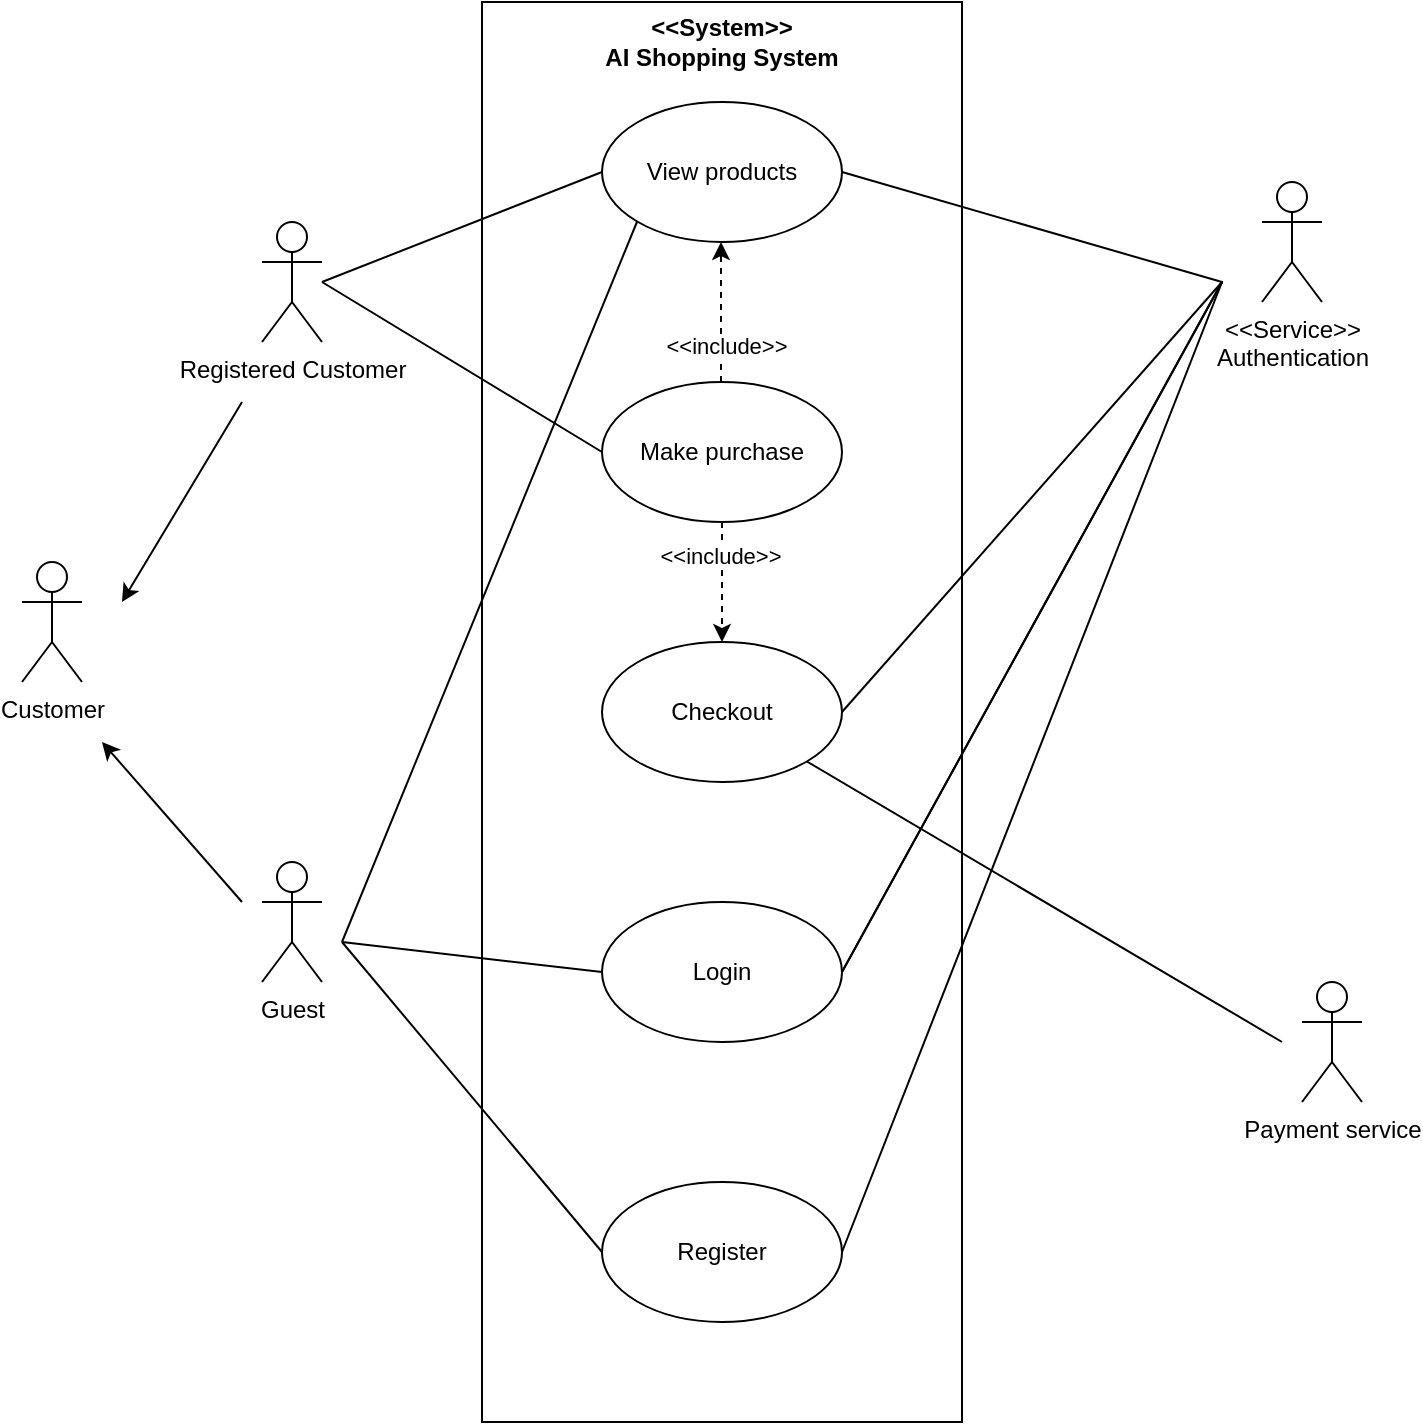 <mxfile version="14.7.6" type="device" pages="3"><diagram id="XIHofxnIhaHgbKE-RrXd" name="Page-1"><mxGraphModel dx="1102" dy="652" grid="1" gridSize="10" guides="1" tooltips="1" connect="1" arrows="1" fold="1" page="1" pageScale="1" pageWidth="850" pageHeight="1100" math="0" shadow="0"><root><mxCell id="0"/><mxCell id="1" parent="0"/><mxCell id="of0Ar-fBITB4I0OJ_YTU-1" value="Customer" style="shape=umlActor;verticalLabelPosition=bottom;verticalAlign=top;html=1;outlineConnect=0;" vertex="1" parent="1"><mxGeometry x="90" y="460" width="30" height="60" as="geometry"/></mxCell><mxCell id="of0Ar-fBITB4I0OJ_YTU-2" value="Registered Customer" style="shape=umlActor;verticalLabelPosition=bottom;verticalAlign=top;html=1;outlineConnect=0;" vertex="1" parent="1"><mxGeometry x="210" y="290" width="30" height="60" as="geometry"/></mxCell><mxCell id="of0Ar-fBITB4I0OJ_YTU-3" value="Guest" style="shape=umlActor;verticalLabelPosition=bottom;verticalAlign=top;html=1;outlineConnect=0;" vertex="1" parent="1"><mxGeometry x="210" y="610" width="30" height="60" as="geometry"/></mxCell><mxCell id="of0Ar-fBITB4I0OJ_YTU-6" value="" style="rounded=0;whiteSpace=wrap;html=1;" vertex="1" parent="1"><mxGeometry x="320" y="180" width="240" height="710" as="geometry"/></mxCell><mxCell id="of0Ar-fBITB4I0OJ_YTU-7" value="&amp;lt;&amp;lt;System&amp;gt;&amp;gt;&lt;br&gt;AI Shopping System" style="text;html=1;strokeColor=none;fillColor=none;align=center;verticalAlign=middle;whiteSpace=wrap;rounded=0;fontStyle=1" vertex="1" parent="1"><mxGeometry x="380" y="190" width="120" height="20" as="geometry"/></mxCell><mxCell id="of0Ar-fBITB4I0OJ_YTU-8" value="View products" style="ellipse;whiteSpace=wrap;html=1;" vertex="1" parent="1"><mxGeometry x="380" y="230" width="120" height="70" as="geometry"/></mxCell><mxCell id="of0Ar-fBITB4I0OJ_YTU-9" value="Make purchase&lt;span style=&quot;color: rgba(0 , 0 , 0 , 0) ; font-family: monospace ; font-size: 0px&quot;&gt;%3CmxGraphModel%3E%3Croot%3E%3CmxCell%20id%3D%220%22%2F%3E%3CmxCell%20id%3D%221%22%20parent%3D%220%22%2F%3E%3CmxCell%20id%3D%222%22%20value%3D%22View%20products%22%20style%3D%22ellipse%3BwhiteSpace%3Dwrap%3Bhtml%3D1%3B%22%20vertex%3D%221%22%20parent%3D%221%22%3E%3CmxGeometry%20x%3D%22320%22%20y%3D%22110%22%20width%3D%22120%22%20height%3D%2270%22%20as%3D%22geometry%22%2F%3E%3C%2FmxCell%3E%3C%2Froot%3E%3C%2FmxGraphModel%3E&lt;/span&gt;" style="ellipse;whiteSpace=wrap;html=1;" vertex="1" parent="1"><mxGeometry x="380" y="370" width="120" height="70" as="geometry"/></mxCell><mxCell id="of0Ar-fBITB4I0OJ_YTU-10" value="Checkout" style="ellipse;whiteSpace=wrap;html=1;" vertex="1" parent="1"><mxGeometry x="380" y="500" width="120" height="70" as="geometry"/></mxCell><mxCell id="of0Ar-fBITB4I0OJ_YTU-11" value="Login" style="ellipse;whiteSpace=wrap;html=1;" vertex="1" parent="1"><mxGeometry x="380" y="630" width="120" height="70" as="geometry"/></mxCell><mxCell id="of0Ar-fBITB4I0OJ_YTU-12" value="Register" style="ellipse;whiteSpace=wrap;html=1;" vertex="1" parent="1"><mxGeometry x="380" y="770" width="120" height="70" as="geometry"/></mxCell><mxCell id="of0Ar-fBITB4I0OJ_YTU-14" value="&amp;lt;&amp;lt;Service&amp;gt;&amp;gt;&lt;br&gt;Authentication" style="shape=umlActor;verticalLabelPosition=bottom;verticalAlign=top;html=1;outlineConnect=0;" vertex="1" parent="1"><mxGeometry x="710" y="270" width="30" height="60" as="geometry"/></mxCell><mxCell id="of0Ar-fBITB4I0OJ_YTU-15" value="Payment service" style="shape=umlActor;verticalLabelPosition=bottom;verticalAlign=top;html=1;outlineConnect=0;" vertex="1" parent="1"><mxGeometry x="730" y="670" width="30" height="60" as="geometry"/></mxCell><mxCell id="of0Ar-fBITB4I0OJ_YTU-20" value="" style="endArrow=none;html=1;entryX=0;entryY=0.5;entryDx=0;entryDy=0;" edge="1" parent="1" target="of0Ar-fBITB4I0OJ_YTU-9"><mxGeometry width="50" height="50" relative="1" as="geometry"><mxPoint x="240" y="320" as="sourcePoint"/><mxPoint x="370" y="270" as="targetPoint"/></mxGeometry></mxCell><mxCell id="of0Ar-fBITB4I0OJ_YTU-21" value="" style="endArrow=none;html=1;entryX=0;entryY=0.5;entryDx=0;entryDy=0;" edge="1" parent="1" target="of0Ar-fBITB4I0OJ_YTU-8"><mxGeometry width="50" height="50" relative="1" as="geometry"><mxPoint x="240" y="320" as="sourcePoint"/><mxPoint x="380" y="410" as="targetPoint"/></mxGeometry></mxCell><mxCell id="of0Ar-fBITB4I0OJ_YTU-23" value="" style="endArrow=none;html=1;entryX=0;entryY=0.5;entryDx=0;entryDy=0;" edge="1" parent="1" target="of0Ar-fBITB4I0OJ_YTU-12"><mxGeometry width="50" height="50" relative="1" as="geometry"><mxPoint x="250" y="650" as="sourcePoint"/><mxPoint x="390" y="735" as="targetPoint"/></mxGeometry></mxCell><mxCell id="of0Ar-fBITB4I0OJ_YTU-24" value="" style="endArrow=none;html=1;entryX=0;entryY=1;entryDx=0;entryDy=0;" edge="1" parent="1" target="of0Ar-fBITB4I0OJ_YTU-8"><mxGeometry width="50" height="50" relative="1" as="geometry"><mxPoint x="250" y="650" as="sourcePoint"/><mxPoint x="390" y="595" as="targetPoint"/></mxGeometry></mxCell><mxCell id="of0Ar-fBITB4I0OJ_YTU-25" value="" style="endArrow=classic;html=1;" edge="1" parent="1"><mxGeometry width="50" height="50" relative="1" as="geometry"><mxPoint x="200" y="630" as="sourcePoint"/><mxPoint x="130" y="550" as="targetPoint"/></mxGeometry></mxCell><mxCell id="of0Ar-fBITB4I0OJ_YTU-26" value="" style="endArrow=classic;html=1;" edge="1" parent="1"><mxGeometry width="50" height="50" relative="1" as="geometry"><mxPoint x="200" y="380" as="sourcePoint"/><mxPoint x="140" y="480" as="targetPoint"/></mxGeometry></mxCell><mxCell id="of0Ar-fBITB4I0OJ_YTU-27" value="" style="endArrow=classic;html=1;dashed=1;" edge="1" parent="1"><mxGeometry width="50" height="50" relative="1" as="geometry"><mxPoint x="439.5" y="370" as="sourcePoint"/><mxPoint x="439.5" y="300" as="targetPoint"/></mxGeometry></mxCell><mxCell id="of0Ar-fBITB4I0OJ_YTU-30" value="&amp;lt;&amp;lt;include&amp;gt;&amp;gt;" style="edgeLabel;html=1;align=center;verticalAlign=middle;resizable=0;points=[];" vertex="1" connectable="0" parent="of0Ar-fBITB4I0OJ_YTU-27"><mxGeometry x="-0.486" y="-1" relative="1" as="geometry"><mxPoint x="1" as="offset"/></mxGeometry></mxCell><mxCell id="of0Ar-fBITB4I0OJ_YTU-28" value="" style="endArrow=classic;html=1;dashed=1;entryX=0.5;entryY=0;entryDx=0;entryDy=0;exitX=0.5;exitY=1;exitDx=0;exitDy=0;" edge="1" parent="1" source="of0Ar-fBITB4I0OJ_YTU-9" target="of0Ar-fBITB4I0OJ_YTU-10"><mxGeometry width="50" height="50" relative="1" as="geometry"><mxPoint x="570" y="480" as="sourcePoint"/><mxPoint x="439.5" y="440" as="targetPoint"/></mxGeometry></mxCell><mxCell id="of0Ar-fBITB4I0OJ_YTU-31" value="&amp;lt;&amp;lt;include&amp;gt;&amp;gt;" style="edgeLabel;html=1;align=center;verticalAlign=middle;resizable=0;points=[];" vertex="1" connectable="0" parent="of0Ar-fBITB4I0OJ_YTU-28"><mxGeometry x="-0.433" y="-1" relative="1" as="geometry"><mxPoint as="offset"/></mxGeometry></mxCell><mxCell id="of0Ar-fBITB4I0OJ_YTU-29" value="" style="endArrow=none;html=1;entryX=0;entryY=0.5;entryDx=0;entryDy=0;" edge="1" parent="1" target="of0Ar-fBITB4I0OJ_YTU-11"><mxGeometry width="50" height="50" relative="1" as="geometry"><mxPoint x="250" y="650" as="sourcePoint"/><mxPoint x="380" y="805" as="targetPoint"/></mxGeometry></mxCell><mxCell id="of0Ar-fBITB4I0OJ_YTU-32" value="" style="endArrow=none;html=1;entryX=1;entryY=0.5;entryDx=0;entryDy=0;" edge="1" parent="1" target="of0Ar-fBITB4I0OJ_YTU-10"><mxGeometry width="50" height="50" relative="1" as="geometry"><mxPoint x="690" y="320" as="sourcePoint"/><mxPoint x="750" y="400" as="targetPoint"/></mxGeometry></mxCell><mxCell id="of0Ar-fBITB4I0OJ_YTU-33" value="" style="endArrow=none;html=1;entryX=1;entryY=0.5;entryDx=0;entryDy=0;" edge="1" parent="1" target="of0Ar-fBITB4I0OJ_YTU-8"><mxGeometry width="50" height="50" relative="1" as="geometry"><mxPoint x="690" y="320" as="sourcePoint"/><mxPoint x="750" y="260" as="targetPoint"/></mxGeometry></mxCell><mxCell id="of0Ar-fBITB4I0OJ_YTU-39" value="" style="endArrow=none;html=1;entryX=1;entryY=0.5;entryDx=0;entryDy=0;" edge="1" parent="1" target="of0Ar-fBITB4I0OJ_YTU-12"><mxGeometry width="50" height="50" relative="1" as="geometry"><mxPoint x="690" y="320" as="sourcePoint"/><mxPoint x="502" y="800" as="targetPoint"/></mxGeometry></mxCell><mxCell id="of0Ar-fBITB4I0OJ_YTU-40" value="" style="endArrow=none;html=1;entryX=1;entryY=0.5;entryDx=0;entryDy=0;" edge="1" parent="1" target="of0Ar-fBITB4I0OJ_YTU-11"><mxGeometry width="50" height="50" relative="1" as="geometry"><mxPoint x="690" y="320" as="sourcePoint"/><mxPoint x="510" y="275" as="targetPoint"/></mxGeometry></mxCell><mxCell id="of0Ar-fBITB4I0OJ_YTU-41" value="" style="endArrow=none;html=1;entryX=1;entryY=0.5;entryDx=0;entryDy=0;sketch=1;" edge="1" parent="1" target="of0Ar-fBITB4I0OJ_YTU-11"><mxGeometry width="50" height="50" relative="1" as="geometry"><mxPoint x="690" y="320" as="sourcePoint"/><mxPoint x="500" y="665" as="targetPoint"/></mxGeometry></mxCell><mxCell id="of0Ar-fBITB4I0OJ_YTU-45" value="" style="endArrow=none;html=1;entryX=1;entryY=1;entryDx=0;entryDy=0;" edge="1" parent="1" target="of0Ar-fBITB4I0OJ_YTU-10"><mxGeometry width="50" height="50" relative="1" as="geometry"><mxPoint x="720" y="700" as="sourcePoint"/><mxPoint x="540" y="747.5" as="targetPoint"/></mxGeometry></mxCell></root></mxGraphModel></diagram><diagram id="aL7OEQZQMRejnt9xXRhB" name="Page-2"><mxGraphModel dx="1102" dy="652" grid="1" gridSize="10" guides="1" tooltips="1" connect="1" arrows="1" fold="1" page="1" pageScale="1" pageWidth="850" pageHeight="1100" math="0" shadow="0"><root><mxCell id="tbr6S7BTtVjVN9hJS3FQ-0"/><mxCell id="tbr6S7BTtVjVN9hJS3FQ-1" parent="tbr6S7BTtVjVN9hJS3FQ-0"/><mxCell id="Z1eYXlsBDdqsS639eqMR-0" value="View Products" style="ellipse;whiteSpace=wrap;html=1;" vertex="1" parent="tbr6S7BTtVjVN9hJS3FQ-1"><mxGeometry x="90" y="530" width="120" height="80" as="geometry"/></mxCell><mxCell id="Z1eYXlsBDdqsS639eqMR-7" style="edgeStyle=none;rounded=0;sketch=1;orthogonalLoop=1;jettySize=auto;html=1;endArrow=classic;endFill=1;exitX=0.017;exitY=0.6;exitDx=0;exitDy=0;exitPerimeter=0;dashed=1;startArrow=none;startFill=0;" edge="1" parent="tbr6S7BTtVjVN9hJS3FQ-1" source="Z1eYXlsBDdqsS639eqMR-1" target="Z1eYXlsBDdqsS639eqMR-0"><mxGeometry relative="1" as="geometry"/></mxCell><mxCell id="Z1eYXlsBDdqsS639eqMR-1" value="View Product Descriptions" style="ellipse;whiteSpace=wrap;html=1;" vertex="1" parent="tbr6S7BTtVjVN9hJS3FQ-1"><mxGeometry x="320" y="250" width="120" height="80" as="geometry"/></mxCell><mxCell id="Z1eYXlsBDdqsS639eqMR-8" style="edgeStyle=none;rounded=0;sketch=1;orthogonalLoop=1;jettySize=auto;html=1;dashed=1;startArrow=none;startFill=0;endArrow=classic;endFill=1;" edge="1" parent="tbr6S7BTtVjVN9hJS3FQ-1" source="Z1eYXlsBDdqsS639eqMR-2" target="Z1eYXlsBDdqsS639eqMR-0"><mxGeometry relative="1" as="geometry"/></mxCell><mxCell id="Z1eYXlsBDdqsS639eqMR-2" value="Browse Products" style="ellipse;whiteSpace=wrap;html=1;" vertex="1" parent="tbr6S7BTtVjVN9hJS3FQ-1"><mxGeometry x="320" y="390" width="120" height="80" as="geometry"/></mxCell><mxCell id="Z1eYXlsBDdqsS639eqMR-11" style="edgeStyle=none;rounded=0;sketch=1;orthogonalLoop=1;jettySize=auto;html=1;dashed=1;startArrow=none;startFill=0;endArrow=classic;endFill=1;" edge="1" parent="tbr6S7BTtVjVN9hJS3FQ-1" source="Z1eYXlsBDdqsS639eqMR-3" target="Z1eYXlsBDdqsS639eqMR-0"><mxGeometry relative="1" as="geometry"><mxPoint x="192" y="573" as="targetPoint"/></mxGeometry></mxCell><mxCell id="Z1eYXlsBDdqsS639eqMR-18" style="edgeStyle=none;rounded=0;sketch=1;orthogonalLoop=1;jettySize=auto;html=1;entryX=0;entryY=0;entryDx=0;entryDy=0;dashed=1;startArrow=none;startFill=0;endArrow=classic;endFill=1;exitX=1.008;exitY=0.625;exitDx=0;exitDy=0;exitPerimeter=0;" edge="1" parent="tbr6S7BTtVjVN9hJS3FQ-1" source="Z1eYXlsBDdqsS639eqMR-3" target="Z1eYXlsBDdqsS639eqMR-6"><mxGeometry relative="1" as="geometry"/></mxCell><mxCell id="Z1eYXlsBDdqsS639eqMR-3" value="View Recommended Products" style="ellipse;whiteSpace=wrap;html=1;" vertex="1" parent="tbr6S7BTtVjVN9hJS3FQ-1"><mxGeometry x="330" y="530" width="120" height="80" as="geometry"/></mxCell><mxCell id="Z1eYXlsBDdqsS639eqMR-15" style="edgeStyle=none;rounded=0;sketch=1;orthogonalLoop=1;jettySize=auto;html=1;entryX=1;entryY=1;entryDx=0;entryDy=0;dashed=1;startArrow=none;startFill=0;endArrow=classic;endFill=1;" edge="1" parent="tbr6S7BTtVjVN9hJS3FQ-1" source="Z1eYXlsBDdqsS639eqMR-4" target="Z1eYXlsBDdqsS639eqMR-0"><mxGeometry relative="1" as="geometry"/></mxCell><mxCell id="Z1eYXlsBDdqsS639eqMR-24" style="edgeStyle=none;rounded=0;sketch=1;orthogonalLoop=1;jettySize=auto;html=1;entryX=0;entryY=0.5;entryDx=0;entryDy=0;dashed=1;startArrow=none;startFill=0;endArrow=classic;endFill=1;" edge="1" parent="tbr6S7BTtVjVN9hJS3FQ-1" source="Z1eYXlsBDdqsS639eqMR-4" target="Z1eYXlsBDdqsS639eqMR-6"><mxGeometry relative="1" as="geometry"/></mxCell><mxCell id="Z1eYXlsBDdqsS639eqMR-4" value="Add product to cart" style="ellipse;whiteSpace=wrap;html=1;" vertex="1" parent="tbr6S7BTtVjVN9hJS3FQ-1"><mxGeometry x="320" y="670" width="120" height="80" as="geometry"/></mxCell><mxCell id="Z1eYXlsBDdqsS639eqMR-16" style="edgeStyle=none;rounded=0;sketch=1;orthogonalLoop=1;jettySize=auto;html=1;entryX=0.567;entryY=1.013;entryDx=0;entryDy=0;entryPerimeter=0;dashed=1;startArrow=none;startFill=0;endArrow=classic;endFill=1;exitX=0;exitY=0.5;exitDx=0;exitDy=0;" edge="1" parent="tbr6S7BTtVjVN9hJS3FQ-1" source="Z1eYXlsBDdqsS639eqMR-5" target="Z1eYXlsBDdqsS639eqMR-0"><mxGeometry relative="1" as="geometry"/></mxCell><mxCell id="Z1eYXlsBDdqsS639eqMR-22" style="edgeStyle=none;rounded=0;sketch=1;orthogonalLoop=1;jettySize=auto;html=1;entryX=0;entryY=1;entryDx=0;entryDy=0;dashed=1;startArrow=none;startFill=0;endArrow=classic;endFill=1;exitX=1;exitY=0.5;exitDx=0;exitDy=0;" edge="1" parent="tbr6S7BTtVjVN9hJS3FQ-1" source="Z1eYXlsBDdqsS639eqMR-5" target="Z1eYXlsBDdqsS639eqMR-6"><mxGeometry relative="1" as="geometry"/></mxCell><mxCell id="Z1eYXlsBDdqsS639eqMR-5" value="Add product to wishlist" style="ellipse;whiteSpace=wrap;html=1;" vertex="1" parent="tbr6S7BTtVjVN9hJS3FQ-1"><mxGeometry x="320" y="830" width="120" height="80" as="geometry"/></mxCell><mxCell id="Z1eYXlsBDdqsS639eqMR-6" value="Customer Authentication" style="ellipse;whiteSpace=wrap;html=1;" vertex="1" parent="tbr6S7BTtVjVN9hJS3FQ-1"><mxGeometry x="620" y="670" width="120" height="80" as="geometry"/></mxCell><mxCell id="Z1eYXlsBDdqsS639eqMR-9" value="&amp;lt;&amp;lt;extend&amp;gt;&amp;gt;" style="text;html=1;align=center;verticalAlign=middle;resizable=0;points=[];autosize=1;strokeColor=none;" vertex="1" parent="tbr6S7BTtVjVN9hJS3FQ-1"><mxGeometry x="180" y="370" width="80" height="20" as="geometry"/></mxCell><mxCell id="Z1eYXlsBDdqsS639eqMR-10" value="&amp;lt;&amp;lt;extend&amp;gt;&amp;gt;" style="text;html=1;align=center;verticalAlign=middle;resizable=0;points=[];autosize=1;strokeColor=none;" vertex="1" parent="tbr6S7BTtVjVN9hJS3FQ-1"><mxGeometry x="260" y="500" width="80" height="20" as="geometry"/></mxCell><mxCell id="Z1eYXlsBDdqsS639eqMR-12" value="&amp;lt;&amp;lt;extend&amp;gt;&amp;gt;" style="text;html=1;align=center;verticalAlign=middle;resizable=0;points=[];autosize=1;strokeColor=none;" vertex="1" parent="tbr6S7BTtVjVN9hJS3FQ-1"><mxGeometry x="240" y="580" width="80" height="20" as="geometry"/></mxCell><mxCell id="Z1eYXlsBDdqsS639eqMR-14" value="&amp;lt;&amp;lt;extend&amp;gt;&amp;gt;" style="text;html=1;align=center;verticalAlign=middle;resizable=0;points=[];autosize=1;strokeColor=none;" vertex="1" parent="tbr6S7BTtVjVN9hJS3FQ-1"><mxGeometry x="210" y="650" width="80" height="20" as="geometry"/></mxCell><mxCell id="Z1eYXlsBDdqsS639eqMR-17" value="&amp;lt;&amp;lt;extend&amp;gt;&amp;gt;" style="text;html=1;align=center;verticalAlign=middle;resizable=0;points=[];autosize=1;strokeColor=none;" vertex="1" parent="tbr6S7BTtVjVN9hJS3FQ-1"><mxGeometry x="150" y="730" width="80" height="20" as="geometry"/></mxCell><mxCell id="Z1eYXlsBDdqsS639eqMR-19" value="&amp;lt;&amp;lt;include&amp;gt;&amp;gt;" style="text;html=1;align=center;verticalAlign=middle;resizable=0;points=[];autosize=1;strokeColor=none;" vertex="1" parent="tbr6S7BTtVjVN9hJS3FQ-1"><mxGeometry x="560" y="620" width="80" height="20" as="geometry"/></mxCell><mxCell id="Z1eYXlsBDdqsS639eqMR-21" value="&amp;lt;&amp;lt;include&amp;gt;&amp;gt;" style="text;html=1;align=center;verticalAlign=middle;resizable=0;points=[];autosize=1;strokeColor=none;" vertex="1" parent="tbr6S7BTtVjVN9hJS3FQ-1"><mxGeometry x="460" y="680" width="80" height="20" as="geometry"/></mxCell><mxCell id="Z1eYXlsBDdqsS639eqMR-23" value="&amp;lt;&amp;lt;include&amp;gt;&amp;gt;" style="text;html=1;align=center;verticalAlign=middle;resizable=0;points=[];autosize=1;strokeColor=none;" vertex="1" parent="tbr6S7BTtVjVN9hJS3FQ-1"><mxGeometry x="460" y="780" width="80" height="20" as="geometry"/></mxCell></root></mxGraphModel></diagram><diagram id="eAYMRD43pRDIieyUxNT8" name="Page-3"><mxGraphModel dx="1102" dy="652" grid="1" gridSize="10" guides="1" tooltips="1" connect="1" arrows="1" fold="1" page="1" pageScale="1" pageWidth="850" pageHeight="1100" math="0" shadow="0"><root><mxCell id="vAaWmOhhcqlyvZoC5zmy-0"/><mxCell id="vAaWmOhhcqlyvZoC5zmy-1" parent="vAaWmOhhcqlyvZoC5zmy-0"/><mxCell id="vAaWmOhhcqlyvZoC5zmy-19" style="edgeStyle=none;rounded=0;sketch=1;orthogonalLoop=1;jettySize=auto;html=1;entryX=0.067;entryY=0.725;entryDx=0;entryDy=0;entryPerimeter=0;dashed=1;startArrow=none;startFill=0;endArrow=block;endFill=1;" edge="1" parent="vAaWmOhhcqlyvZoC5zmy-1" source="vAaWmOhhcqlyvZoC5zmy-2" target="vAaWmOhhcqlyvZoC5zmy-3"><mxGeometry relative="1" as="geometry"/></mxCell><mxCell id="vAaWmOhhcqlyvZoC5zmy-20" style="edgeStyle=none;rounded=0;sketch=1;orthogonalLoop=1;jettySize=auto;html=1;entryX=0;entryY=0.5;entryDx=0;entryDy=0;dashed=1;startArrow=none;startFill=0;endArrow=block;endFill=1;" edge="1" parent="vAaWmOhhcqlyvZoC5zmy-1" source="vAaWmOhhcqlyvZoC5zmy-2" target="vAaWmOhhcqlyvZoC5zmy-4"><mxGeometry relative="1" as="geometry"/></mxCell><mxCell id="vAaWmOhhcqlyvZoC5zmy-21" style="edgeStyle=none;rounded=0;sketch=1;orthogonalLoop=1;jettySize=auto;html=1;exitX=1;exitY=1;exitDx=0;exitDy=0;entryX=0;entryY=0.5;entryDx=0;entryDy=0;dashed=1;startArrow=none;startFill=0;endArrow=block;endFill=1;" edge="1" parent="vAaWmOhhcqlyvZoC5zmy-1" source="vAaWmOhhcqlyvZoC5zmy-2" target="vAaWmOhhcqlyvZoC5zmy-6"><mxGeometry relative="1" as="geometry"/></mxCell><mxCell id="vAaWmOhhcqlyvZoC5zmy-2" value="Checkout" style="ellipse;whiteSpace=wrap;html=1;" vertex="1" parent="vAaWmOhhcqlyvZoC5zmy-1"><mxGeometry x="60" y="370" width="120" height="80" as="geometry"/></mxCell><mxCell id="vAaWmOhhcqlyvZoC5zmy-3" value="Customer Authentication" style="ellipse;whiteSpace=wrap;html=1;" vertex="1" parent="vAaWmOhhcqlyvZoC5zmy-1"><mxGeometry x="280" y="150" width="120" height="80" as="geometry"/></mxCell><mxCell id="vAaWmOhhcqlyvZoC5zmy-23" style="edgeStyle=none;rounded=0;sketch=1;orthogonalLoop=1;jettySize=auto;html=1;entryX=0;entryY=0.5;entryDx=0;entryDy=0;dashed=1;startArrow=none;startFill=0;endArrow=block;endFill=1;" edge="1" parent="vAaWmOhhcqlyvZoC5zmy-1" source="vAaWmOhhcqlyvZoC5zmy-4" target="vAaWmOhhcqlyvZoC5zmy-10"><mxGeometry relative="1" as="geometry"/></mxCell><mxCell id="vAaWmOhhcqlyvZoC5zmy-4" value="View/Update Shopping Cart" style="ellipse;whiteSpace=wrap;html=1;" vertex="1" parent="vAaWmOhhcqlyvZoC5zmy-1"><mxGeometry x="290" y="370" width="120" height="80" as="geometry"/></mxCell><mxCell id="vAaWmOhhcqlyvZoC5zmy-6" value="Payment" style="ellipse;whiteSpace=wrap;html=1;" vertex="1" parent="vAaWmOhhcqlyvZoC5zmy-1"><mxGeometry x="280" y="580" width="120" height="80" as="geometry"/></mxCell><mxCell id="vAaWmOhhcqlyvZoC5zmy-30" style="edgeStyle=none;rounded=0;sketch=1;orthogonalLoop=1;jettySize=auto;html=1;entryX=1;entryY=0.5;entryDx=0;entryDy=0;startArrow=none;startFill=0;endArrow=block;endFill=1;" edge="1" parent="vAaWmOhhcqlyvZoC5zmy-1" source="vAaWmOhhcqlyvZoC5zmy-7" target="vAaWmOhhcqlyvZoC5zmy-3"><mxGeometry relative="1" as="geometry"/></mxCell><mxCell id="vAaWmOhhcqlyvZoC5zmy-7" value="Login" style="ellipse;whiteSpace=wrap;html=1;" vertex="1" parent="vAaWmOhhcqlyvZoC5zmy-1"><mxGeometry x="520" y="150" width="120" height="80" as="geometry"/></mxCell><mxCell id="vAaWmOhhcqlyvZoC5zmy-9" value="&amp;lt;&amp;lt;Service&amp;gt;&amp;gt;&lt;br&gt;Authentication" style="shape=umlActor;verticalLabelPosition=bottom;verticalAlign=top;html=1;outlineConnect=0;" vertex="1" parent="vAaWmOhhcqlyvZoC5zmy-1"><mxGeometry x="750" y="150" width="30" height="60" as="geometry"/></mxCell><mxCell id="vAaWmOhhcqlyvZoC5zmy-10" value="Calculate Total" style="ellipse;whiteSpace=wrap;html=1;" vertex="1" parent="vAaWmOhhcqlyvZoC5zmy-1"><mxGeometry x="510" y="370" width="120" height="80" as="geometry"/></mxCell><mxCell id="vAaWmOhhcqlyvZoC5zmy-24" style="edgeStyle=none;rounded=0;sketch=1;orthogonalLoop=1;jettySize=auto;html=1;entryX=1;entryY=0.5;entryDx=0;entryDy=0;startArrow=none;startFill=0;endArrow=block;endFill=1;" edge="1" parent="vAaWmOhhcqlyvZoC5zmy-1" source="vAaWmOhhcqlyvZoC5zmy-11" target="vAaWmOhhcqlyvZoC5zmy-6"><mxGeometry relative="1" as="geometry"/></mxCell><mxCell id="vAaWmOhhcqlyvZoC5zmy-11" value="Payment By Credit" style="ellipse;whiteSpace=wrap;html=1;" vertex="1" parent="vAaWmOhhcqlyvZoC5zmy-1"><mxGeometry x="500" y="520" width="120" height="80" as="geometry"/></mxCell><mxCell id="vAaWmOhhcqlyvZoC5zmy-25" style="edgeStyle=none;rounded=0;sketch=1;orthogonalLoop=1;jettySize=auto;html=1;startArrow=none;startFill=0;endArrow=block;endFill=1;" edge="1" parent="vAaWmOhhcqlyvZoC5zmy-1" source="vAaWmOhhcqlyvZoC5zmy-12" target="vAaWmOhhcqlyvZoC5zmy-6"><mxGeometry relative="1" as="geometry"/></mxCell><mxCell id="vAaWmOhhcqlyvZoC5zmy-12" value="Payment By Paypal" style="ellipse;whiteSpace=wrap;html=1;" vertex="1" parent="vAaWmOhhcqlyvZoC5zmy-1"><mxGeometry x="500" y="690" width="120" height="80" as="geometry"/></mxCell><mxCell id="vAaWmOhhcqlyvZoC5zmy-14" value="Credit Payment Service" style="shape=umlActor;verticalLabelPosition=bottom;verticalAlign=top;html=1;outlineConnect=0;" vertex="1" parent="vAaWmOhhcqlyvZoC5zmy-1"><mxGeometry x="750" y="520" width="30" height="60" as="geometry"/></mxCell><mxCell id="vAaWmOhhcqlyvZoC5zmy-15" value="Paypal" style="shape=umlActor;verticalLabelPosition=bottom;verticalAlign=top;html=1;outlineConnect=0;" vertex="1" parent="vAaWmOhhcqlyvZoC5zmy-1"><mxGeometry x="750" y="690" width="30" height="60" as="geometry"/></mxCell><mxCell id="vAaWmOhhcqlyvZoC5zmy-27" value="" style="endArrow=none;html=1;exitX=1;exitY=0.5;exitDx=0;exitDy=0;" edge="1" parent="vAaWmOhhcqlyvZoC5zmy-1" source="vAaWmOhhcqlyvZoC5zmy-11"><mxGeometry width="50" height="50" relative="1" as="geometry"><mxPoint x="680" y="600" as="sourcePoint"/><mxPoint x="740" y="560" as="targetPoint"/></mxGeometry></mxCell><mxCell id="vAaWmOhhcqlyvZoC5zmy-28" value="" style="endArrow=none;html=1;exitX=1;exitY=0.5;exitDx=0;exitDy=0;" edge="1" parent="vAaWmOhhcqlyvZoC5zmy-1"><mxGeometry width="50" height="50" relative="1" as="geometry"><mxPoint x="620" y="729.5" as="sourcePoint"/><mxPoint x="740" y="730" as="targetPoint"/></mxGeometry></mxCell><mxCell id="vAaWmOhhcqlyvZoC5zmy-32" value="" style="endArrow=none;html=1;exitX=1;exitY=0.5;exitDx=0;exitDy=0;" edge="1" parent="vAaWmOhhcqlyvZoC5zmy-1"><mxGeometry width="50" height="50" relative="1" as="geometry"><mxPoint x="640" y="189.5" as="sourcePoint"/><mxPoint x="740" y="190" as="targetPoint"/></mxGeometry></mxCell><mxCell id="vAaWmOhhcqlyvZoC5zmy-33" value="&amp;lt;&amp;lt;include&amp;gt;&amp;gt;" style="text;html=1;align=center;verticalAlign=middle;resizable=0;points=[];autosize=1;strokeColor=none;" vertex="1" parent="vAaWmOhhcqlyvZoC5zmy-1"><mxGeometry x="150" y="240" width="80" height="20" as="geometry"/></mxCell><mxCell id="vAaWmOhhcqlyvZoC5zmy-34" value="&amp;lt;&amp;lt;include&amp;gt;&amp;gt;" style="text;html=1;align=center;verticalAlign=middle;resizable=0;points=[];autosize=1;strokeColor=none;" vertex="1" parent="vAaWmOhhcqlyvZoC5zmy-1"><mxGeometry x="190" y="380" width="80" height="20" as="geometry"/></mxCell><mxCell id="vAaWmOhhcqlyvZoC5zmy-35" value="&amp;lt;&amp;lt;include&amp;gt;&amp;gt;" style="text;html=1;align=center;verticalAlign=middle;resizable=0;points=[];autosize=1;strokeColor=none;" vertex="1" parent="vAaWmOhhcqlyvZoC5zmy-1"><mxGeometry x="210" y="500" width="80" height="20" as="geometry"/></mxCell><mxCell id="vAaWmOhhcqlyvZoC5zmy-36" value="&amp;lt;&amp;lt;include&amp;gt;&amp;gt;" style="text;html=1;align=center;verticalAlign=middle;resizable=0;points=[];autosize=1;strokeColor=none;" vertex="1" parent="vAaWmOhhcqlyvZoC5zmy-1"><mxGeometry x="420" y="390" width="80" height="20" as="geometry"/></mxCell></root></mxGraphModel></diagram></mxfile>